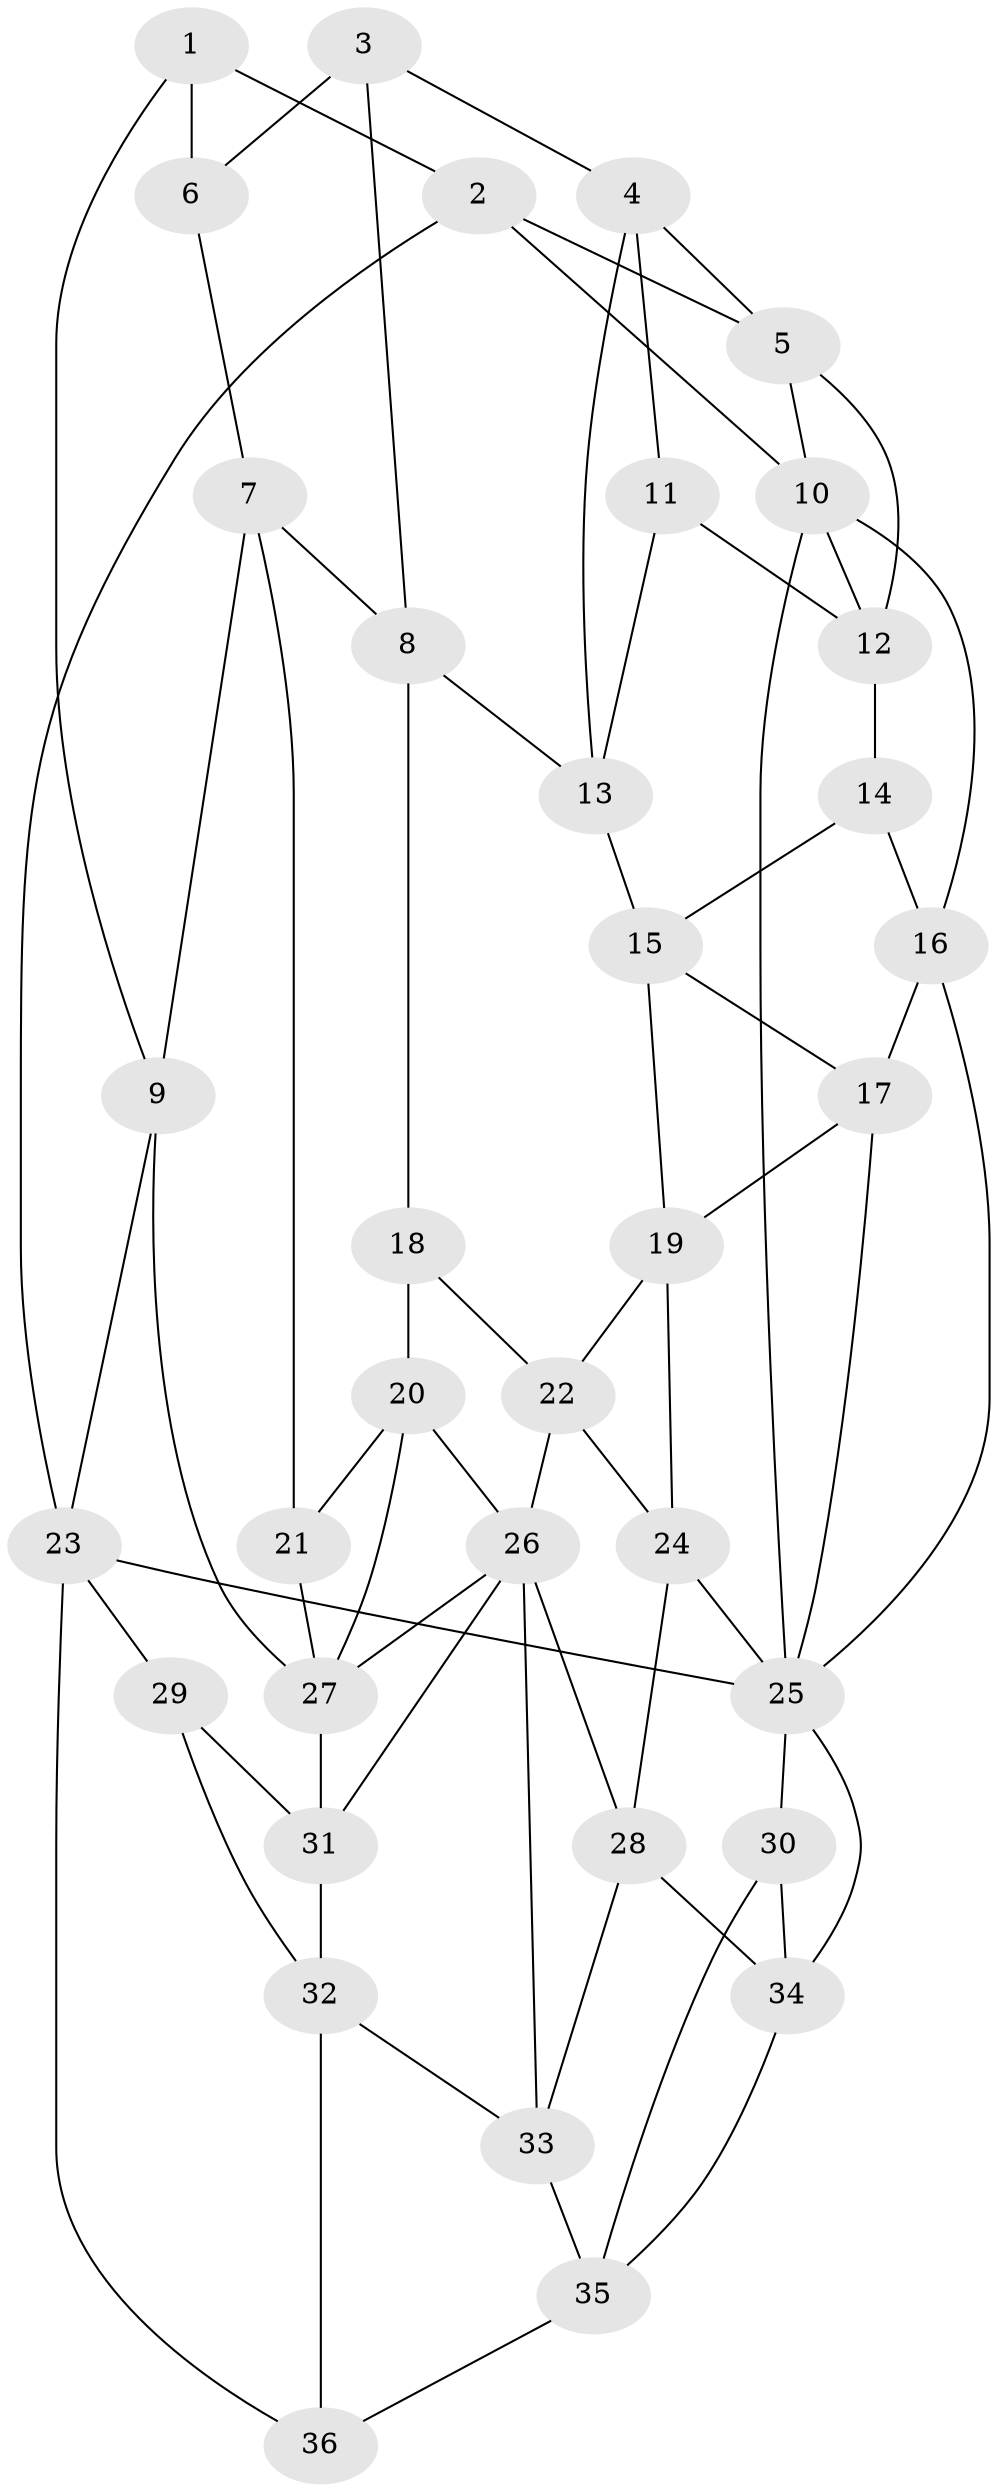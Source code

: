 // original degree distribution, {3: 0.027777777777777776, 4: 0.2361111111111111, 5: 0.5277777777777778, 6: 0.20833333333333334}
// Generated by graph-tools (version 1.1) at 2025/27/03/09/25 03:27:12]
// undirected, 36 vertices, 71 edges
graph export_dot {
graph [start="1"]
  node [color=gray90,style=filled];
  1;
  2;
  3;
  4;
  5;
  6;
  7;
  8;
  9;
  10;
  11;
  12;
  13;
  14;
  15;
  16;
  17;
  18;
  19;
  20;
  21;
  22;
  23;
  24;
  25;
  26;
  27;
  28;
  29;
  30;
  31;
  32;
  33;
  34;
  35;
  36;
  1 -- 2 [weight=1.0];
  1 -- 6 [weight=2.0];
  1 -- 9 [weight=1.0];
  2 -- 5 [weight=1.0];
  2 -- 10 [weight=1.0];
  2 -- 23 [weight=1.0];
  3 -- 4 [weight=1.0];
  3 -- 6 [weight=1.0];
  3 -- 8 [weight=1.0];
  4 -- 5 [weight=1.0];
  4 -- 11 [weight=1.0];
  4 -- 13 [weight=1.0];
  5 -- 10 [weight=1.0];
  5 -- 12 [weight=1.0];
  6 -- 7 [weight=1.0];
  7 -- 8 [weight=1.0];
  7 -- 9 [weight=1.0];
  7 -- 21 [weight=1.0];
  8 -- 13 [weight=1.0];
  8 -- 18 [weight=1.0];
  9 -- 23 [weight=1.0];
  9 -- 27 [weight=1.0];
  10 -- 12 [weight=1.0];
  10 -- 16 [weight=1.0];
  10 -- 25 [weight=1.0];
  11 -- 12 [weight=1.0];
  11 -- 13 [weight=1.0];
  12 -- 14 [weight=1.0];
  13 -- 15 [weight=1.0];
  14 -- 15 [weight=1.0];
  14 -- 16 [weight=1.0];
  15 -- 17 [weight=1.0];
  15 -- 19 [weight=1.0];
  16 -- 17 [weight=1.0];
  16 -- 25 [weight=1.0];
  17 -- 19 [weight=1.0];
  17 -- 25 [weight=1.0];
  18 -- 20 [weight=1.0];
  18 -- 22 [weight=1.0];
  19 -- 22 [weight=1.0];
  19 -- 24 [weight=1.0];
  20 -- 21 [weight=1.0];
  20 -- 26 [weight=1.0];
  20 -- 27 [weight=1.0];
  21 -- 27 [weight=2.0];
  22 -- 24 [weight=1.0];
  22 -- 26 [weight=1.0];
  23 -- 25 [weight=1.0];
  23 -- 29 [weight=1.0];
  23 -- 36 [weight=1.0];
  24 -- 25 [weight=1.0];
  24 -- 28 [weight=1.0];
  25 -- 30 [weight=1.0];
  25 -- 34 [weight=1.0];
  26 -- 27 [weight=1.0];
  26 -- 28 [weight=1.0];
  26 -- 31 [weight=1.0];
  26 -- 33 [weight=1.0];
  27 -- 31 [weight=1.0];
  28 -- 33 [weight=1.0];
  28 -- 34 [weight=1.0];
  29 -- 31 [weight=1.0];
  29 -- 32 [weight=1.0];
  30 -- 34 [weight=1.0];
  30 -- 35 [weight=1.0];
  31 -- 32 [weight=1.0];
  32 -- 33 [weight=1.0];
  32 -- 36 [weight=1.0];
  33 -- 35 [weight=1.0];
  34 -- 35 [weight=1.0];
  35 -- 36 [weight=1.0];
}
